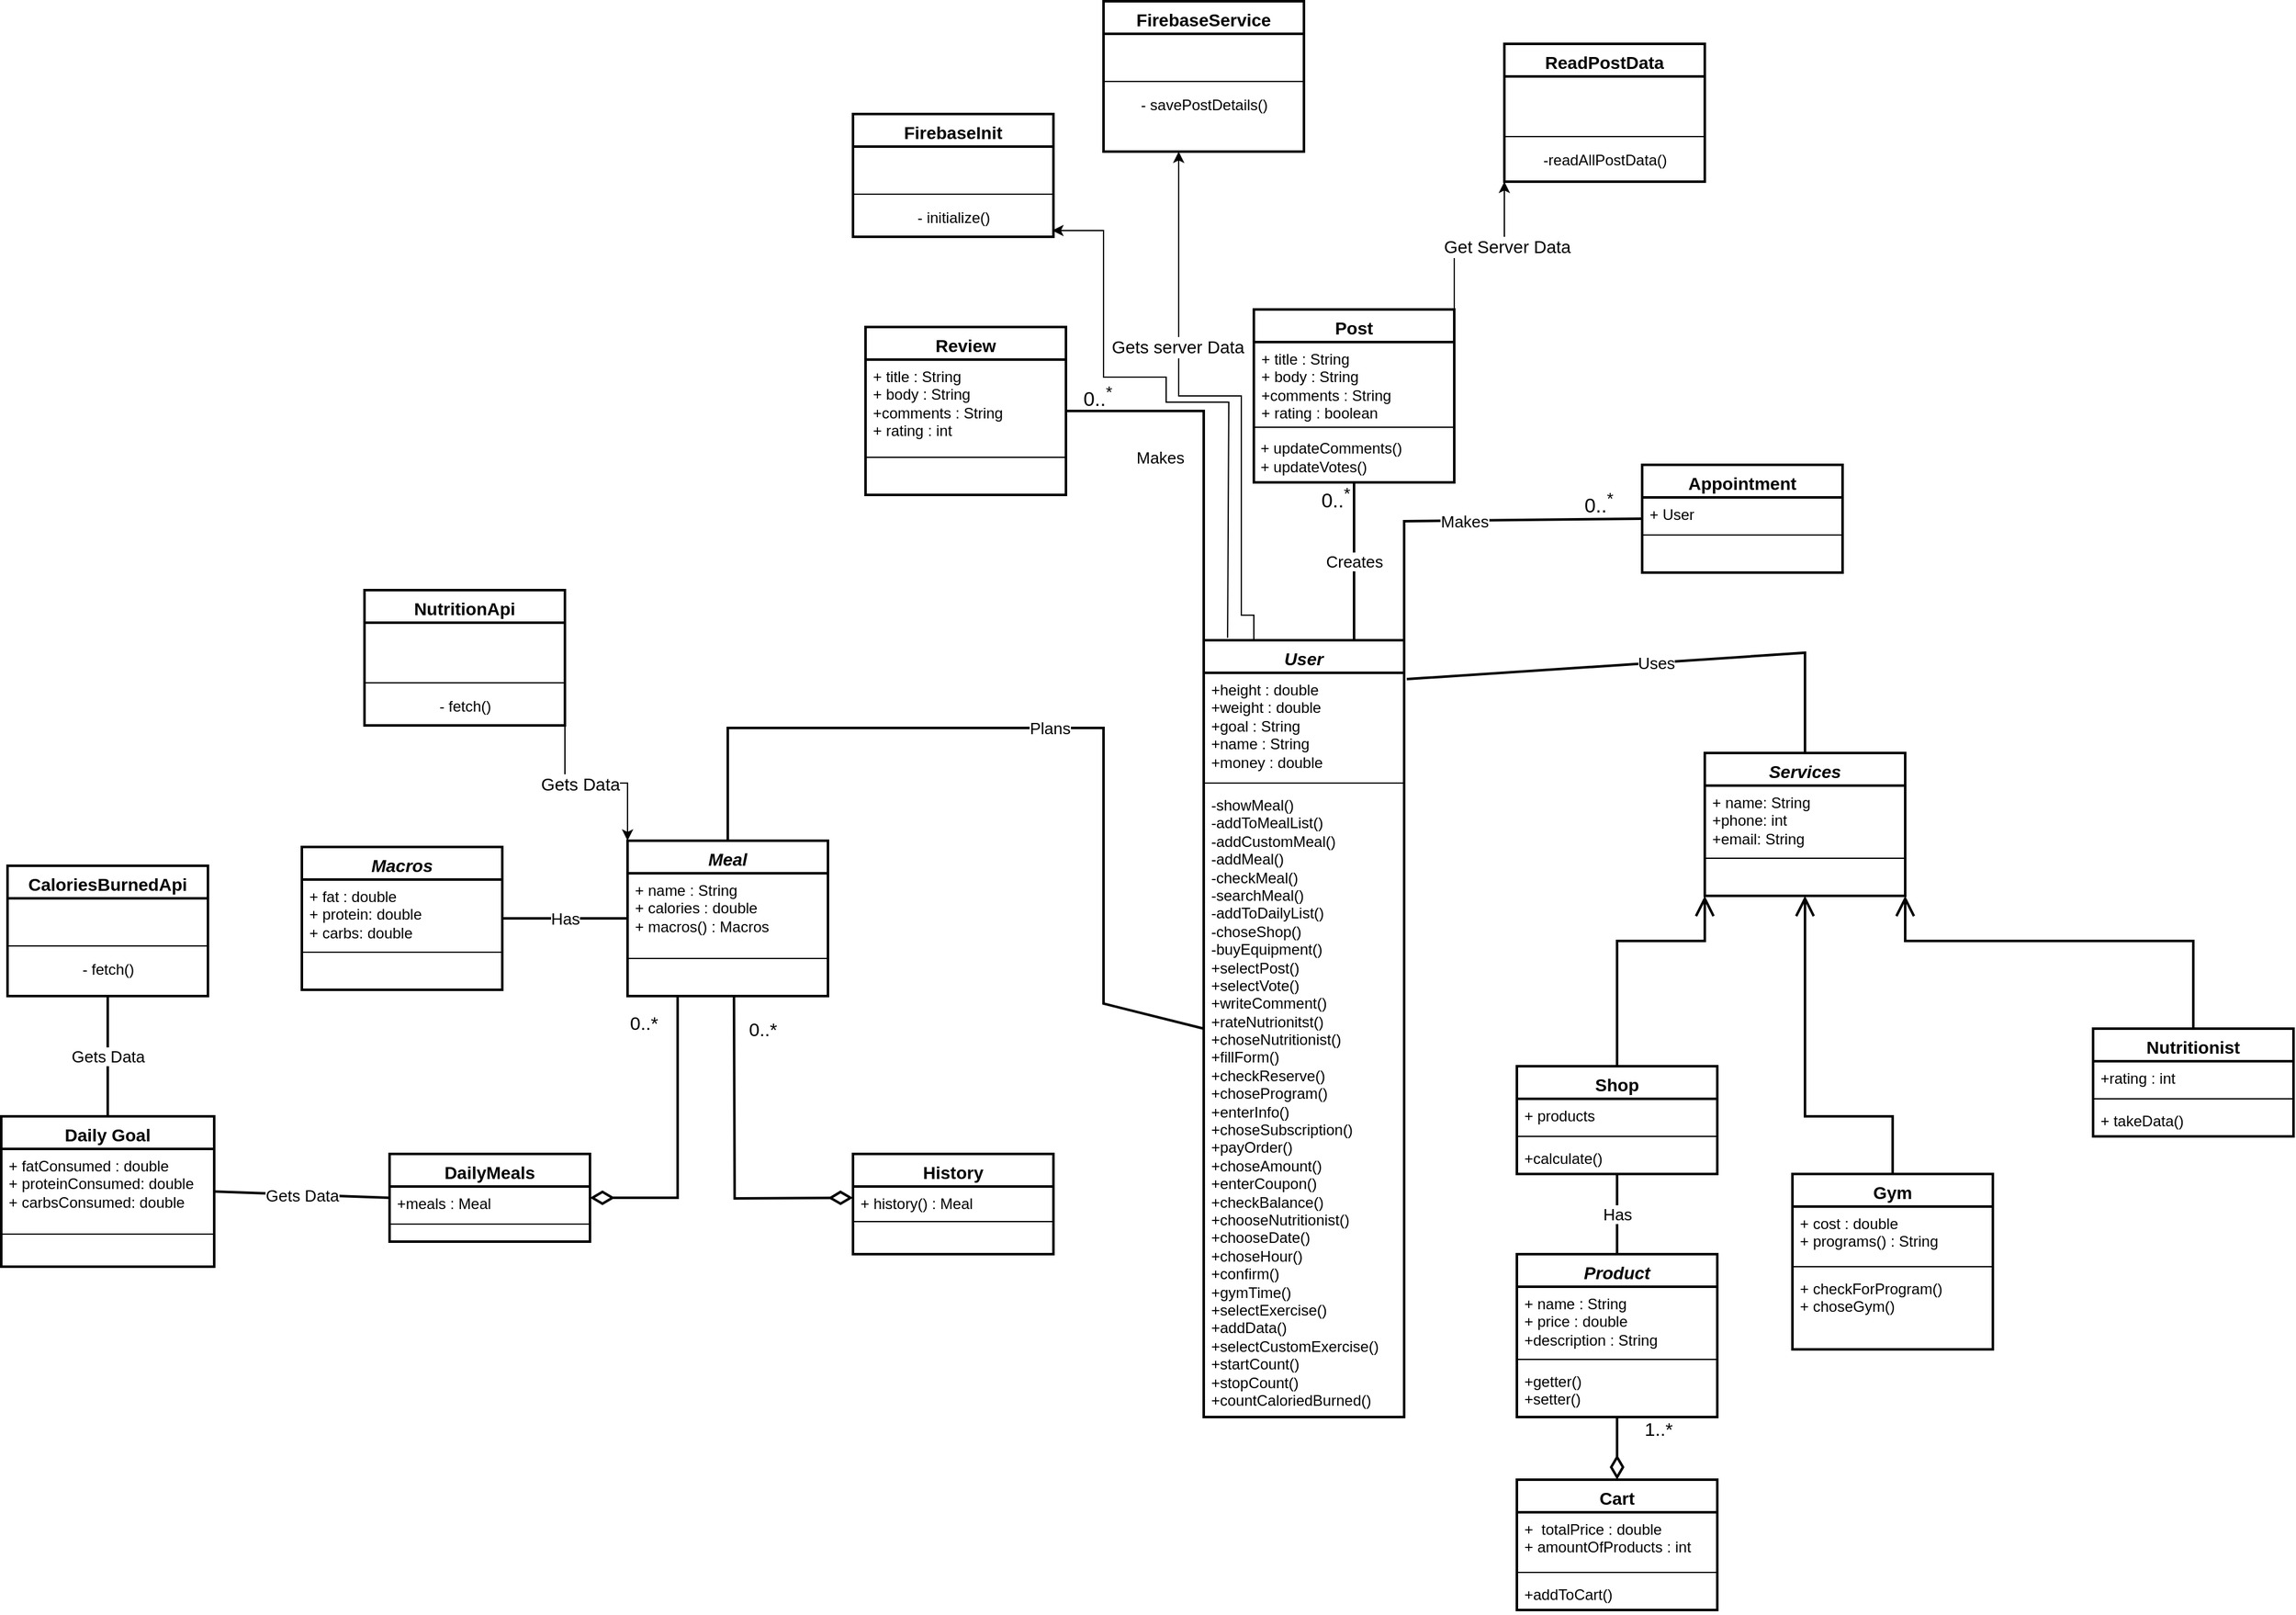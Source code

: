 <mxfile version="21.2.1" type="device">
  <diagram name="Page-1" id="IyLmuK7XYgP_e4JNh74U">
    <mxGraphModel dx="3374" dy="1936" grid="1" gridSize="10" guides="1" tooltips="1" connect="1" arrows="1" fold="1" page="1" pageScale="1" pageWidth="850" pageHeight="1100" math="0" shadow="0">
      <root>
        <mxCell id="0" />
        <mxCell id="1" parent="0" />
        <mxCell id="j0KT7W3lE8xtDzvamauV-28" style="edgeStyle=orthogonalEdgeStyle;rounded=0;orthogonalLoop=1;jettySize=auto;html=1;exitX=0.25;exitY=0;exitDx=0;exitDy=0;" edge="1" parent="1" source="JofhtbMi5FbcdTsGumgv-1">
          <mxGeometry relative="1" as="geometry">
            <mxPoint x="60" y="-160" as="targetPoint" />
            <Array as="points">
              <mxPoint x="110" y="210" />
              <mxPoint x="110" y="35" />
              <mxPoint x="60" y="35" />
            </Array>
          </mxGeometry>
        </mxCell>
        <mxCell id="j0KT7W3lE8xtDzvamauV-30" value="&lt;font style=&quot;font-size: 14px;&quot;&gt;Gets server Data&lt;/font&gt;" style="edgeLabel;html=1;align=center;verticalAlign=middle;resizable=0;points=[];" vertex="1" connectable="0" parent="j0KT7W3lE8xtDzvamauV-28">
          <mxGeometry x="0.307" y="1" relative="1" as="geometry">
            <mxPoint as="offset" />
          </mxGeometry>
        </mxCell>
        <mxCell id="JofhtbMi5FbcdTsGumgv-1" value="User" style="swimlane;fontStyle=3;align=center;verticalAlign=top;childLayout=stackLayout;horizontal=1;startSize=26;horizontalStack=0;resizeParent=1;resizeLast=0;collapsible=1;marginBottom=0;rounded=0;shadow=0;strokeWidth=2;fontSize=14;" parent="1" vertex="1">
          <mxGeometry x="80" y="230" width="160" height="620" as="geometry">
            <mxRectangle x="340" y="380" width="170" height="26" as="alternateBounds" />
          </mxGeometry>
        </mxCell>
        <mxCell id="JofhtbMi5FbcdTsGumgv-2" value="+height : double&lt;br&gt;+weight : double&lt;br&gt;+goal : String&lt;br&gt;+name : String&lt;br&gt;+money : double" style="text;strokeColor=none;fillColor=none;align=left;verticalAlign=top;spacingLeft=4;spacingRight=4;overflow=hidden;rotatable=0;points=[[0,0.5],[1,0.5]];portConstraint=eastwest;whiteSpace=wrap;html=1;" parent="JofhtbMi5FbcdTsGumgv-1" vertex="1">
          <mxGeometry y="26" width="160" height="84" as="geometry" />
        </mxCell>
        <mxCell id="JofhtbMi5FbcdTsGumgv-3" value="" style="line;strokeWidth=1;fillColor=none;align=left;verticalAlign=middle;spacingTop=-1;spacingLeft=3;spacingRight=3;rotatable=0;labelPosition=right;points=[];portConstraint=eastwest;strokeColor=inherit;" parent="JofhtbMi5FbcdTsGumgv-1" vertex="1">
          <mxGeometry y="110" width="160" height="8" as="geometry" />
        </mxCell>
        <mxCell id="JofhtbMi5FbcdTsGumgv-4" value="-showMeal()&lt;br&gt;-addToMealList()&lt;br&gt;-addCustomMeal()&lt;br&gt;-addMeal()&lt;br&gt;-checkMeal()&lt;br&gt;-searchMeal()&lt;br&gt;-addToDailyList()&lt;br&gt;-choseShop()&lt;br&gt;-buyEquipment()&lt;br&gt;+selectPost()&lt;br style=&quot;border-color: var(--border-color);&quot;&gt;+selectVote()&lt;br&gt;+writeComment()&lt;br&gt;+rateNutrionitst()&lt;br&gt;+choseNutritionist()&lt;br&gt;+fillForm()&lt;br&gt;+checkReserve()&lt;br&gt;+choseProgram()&lt;br&gt;+enterInfo()&lt;br&gt;+choseSubscription()&lt;br&gt;+payOrder()&lt;br&gt;+choseAmount()&lt;br&gt;+enterCoupon()&lt;br&gt;+checkBalance()&lt;br&gt;+chooseNutritionist()&lt;br&gt;+chooseDate()&lt;br&gt;+choseHour()&lt;br&gt;+confirm()&lt;br&gt;+gymTime()&lt;br&gt;+selectExercise()&lt;br&gt;+addData()&lt;br&gt;+selectCustomExercise()&lt;br&gt;+startCount()&lt;br&gt;+stopCount()&lt;br&gt;+countCaloriedBurned()" style="text;strokeColor=none;fillColor=none;align=left;verticalAlign=top;spacingLeft=4;spacingRight=4;overflow=hidden;rotatable=0;points=[[0,0.5],[1,0.5]];portConstraint=eastwest;whiteSpace=wrap;html=1;" parent="JofhtbMi5FbcdTsGumgv-1" vertex="1">
          <mxGeometry y="118" width="160" height="502" as="geometry" />
        </mxCell>
        <mxCell id="JofhtbMi5FbcdTsGumgv-5" value="Meal" style="swimlane;fontStyle=3;align=center;verticalAlign=top;childLayout=stackLayout;horizontal=1;startSize=26;horizontalStack=0;resizeParent=1;resizeLast=0;collapsible=1;marginBottom=0;rounded=0;shadow=0;strokeWidth=2;fontSize=14;" parent="1" vertex="1">
          <mxGeometry x="-380" y="390" width="160" height="124" as="geometry">
            <mxRectangle x="340" y="380" width="170" height="26" as="alternateBounds" />
          </mxGeometry>
        </mxCell>
        <mxCell id="JofhtbMi5FbcdTsGumgv-6" value="+ name : String&lt;br&gt;+ calories : double&lt;br&gt;+ macros() : Macros" style="text;strokeColor=none;fillColor=none;align=left;verticalAlign=top;spacingLeft=4;spacingRight=4;overflow=hidden;rotatable=0;points=[[0,0.5],[1,0.5]];portConstraint=eastwest;whiteSpace=wrap;html=1;" parent="JofhtbMi5FbcdTsGumgv-5" vertex="1">
          <mxGeometry y="26" width="160" height="64" as="geometry" />
        </mxCell>
        <mxCell id="JofhtbMi5FbcdTsGumgv-7" value="" style="line;strokeWidth=1;fillColor=none;align=left;verticalAlign=middle;spacingTop=-1;spacingLeft=3;spacingRight=3;rotatable=0;labelPosition=right;points=[];portConstraint=eastwest;strokeColor=inherit;" parent="JofhtbMi5FbcdTsGumgv-5" vertex="1">
          <mxGeometry y="90" width="160" height="8" as="geometry" />
        </mxCell>
        <mxCell id="JofhtbMi5FbcdTsGumgv-9" value="DailyMeals" style="swimlane;fontStyle=1;align=center;verticalAlign=top;childLayout=stackLayout;horizontal=1;startSize=26;horizontalStack=0;resizeParent=1;resizeLast=0;collapsible=1;marginBottom=0;rounded=0;shadow=0;strokeWidth=2;fontSize=14;" parent="1" vertex="1">
          <mxGeometry x="-570" y="640" width="160" height="70" as="geometry">
            <mxRectangle x="340" y="380" width="170" height="26" as="alternateBounds" />
          </mxGeometry>
        </mxCell>
        <mxCell id="JofhtbMi5FbcdTsGumgv-10" value="+meals : Meal" style="text;strokeColor=none;fillColor=none;align=left;verticalAlign=top;spacingLeft=4;spacingRight=4;overflow=hidden;rotatable=0;points=[[0,0.5],[1,0.5]];portConstraint=eastwest;whiteSpace=wrap;html=1;" parent="JofhtbMi5FbcdTsGumgv-9" vertex="1">
          <mxGeometry y="26" width="160" height="26" as="geometry" />
        </mxCell>
        <mxCell id="JofhtbMi5FbcdTsGumgv-11" value="" style="line;strokeWidth=1;fillColor=none;align=left;verticalAlign=middle;spacingTop=-1;spacingLeft=3;spacingRight=3;rotatable=0;labelPosition=right;points=[];portConstraint=eastwest;strokeColor=inherit;" parent="JofhtbMi5FbcdTsGumgv-9" vertex="1">
          <mxGeometry y="52" width="160" height="8" as="geometry" />
        </mxCell>
        <mxCell id="JofhtbMi5FbcdTsGumgv-13" value="Nutritionist" style="swimlane;fontStyle=1;align=center;verticalAlign=top;childLayout=stackLayout;horizontal=1;startSize=26;horizontalStack=0;resizeParent=1;resizeLast=0;collapsible=1;marginBottom=0;rounded=0;shadow=0;strokeWidth=2;fontSize=14;" parent="1" vertex="1">
          <mxGeometry x="790" y="540" width="160" height="86" as="geometry">
            <mxRectangle x="340" y="380" width="170" height="26" as="alternateBounds" />
          </mxGeometry>
        </mxCell>
        <mxCell id="JofhtbMi5FbcdTsGumgv-14" value="+rating : int" style="text;strokeColor=none;fillColor=none;align=left;verticalAlign=top;spacingLeft=4;spacingRight=4;overflow=hidden;rotatable=0;points=[[0,0.5],[1,0.5]];portConstraint=eastwest;whiteSpace=wrap;html=1;" parent="JofhtbMi5FbcdTsGumgv-13" vertex="1">
          <mxGeometry y="26" width="160" height="26" as="geometry" />
        </mxCell>
        <mxCell id="JofhtbMi5FbcdTsGumgv-15" value="" style="line;strokeWidth=1;fillColor=none;align=left;verticalAlign=middle;spacingTop=-1;spacingLeft=3;spacingRight=3;rotatable=0;labelPosition=right;points=[];portConstraint=eastwest;strokeColor=inherit;" parent="JofhtbMi5FbcdTsGumgv-13" vertex="1">
          <mxGeometry y="52" width="160" height="8" as="geometry" />
        </mxCell>
        <mxCell id="JofhtbMi5FbcdTsGumgv-16" value="+ takeData()" style="text;strokeColor=none;fillColor=none;align=left;verticalAlign=top;spacingLeft=4;spacingRight=4;overflow=hidden;rotatable=0;points=[[0,0.5],[1,0.5]];portConstraint=eastwest;whiteSpace=wrap;html=1;" parent="JofhtbMi5FbcdTsGumgv-13" vertex="1">
          <mxGeometry y="60" width="160" height="26" as="geometry" />
        </mxCell>
        <mxCell id="JofhtbMi5FbcdTsGumgv-17" value="Appointment" style="swimlane;fontStyle=1;align=center;verticalAlign=top;childLayout=stackLayout;horizontal=1;startSize=26;horizontalStack=0;resizeParent=1;resizeLast=0;collapsible=1;marginBottom=0;rounded=0;shadow=0;strokeWidth=2;fontSize=14;" parent="1" vertex="1">
          <mxGeometry x="430" y="90" width="160" height="86" as="geometry">
            <mxRectangle x="340" y="380" width="170" height="26" as="alternateBounds" />
          </mxGeometry>
        </mxCell>
        <mxCell id="JofhtbMi5FbcdTsGumgv-18" value="+ User" style="text;strokeColor=none;fillColor=none;align=left;verticalAlign=top;spacingLeft=4;spacingRight=4;overflow=hidden;rotatable=0;points=[[0,0.5],[1,0.5]];portConstraint=eastwest;whiteSpace=wrap;html=1;" parent="JofhtbMi5FbcdTsGumgv-17" vertex="1">
          <mxGeometry y="26" width="160" height="26" as="geometry" />
        </mxCell>
        <mxCell id="JofhtbMi5FbcdTsGumgv-19" value="" style="line;strokeWidth=1;fillColor=none;align=left;verticalAlign=middle;spacingTop=-1;spacingLeft=3;spacingRight=3;rotatable=0;labelPosition=right;points=[];portConstraint=eastwest;strokeColor=inherit;" parent="JofhtbMi5FbcdTsGumgv-17" vertex="1">
          <mxGeometry y="52" width="160" height="8" as="geometry" />
        </mxCell>
        <mxCell id="JofhtbMi5FbcdTsGumgv-21" value="Shop" style="swimlane;fontStyle=1;align=center;verticalAlign=top;childLayout=stackLayout;horizontal=1;startSize=26;horizontalStack=0;resizeParent=1;resizeLast=0;collapsible=1;marginBottom=0;rounded=0;shadow=0;strokeWidth=2;fontSize=14;" parent="1" vertex="1">
          <mxGeometry x="330" y="570" width="160" height="86" as="geometry">
            <mxRectangle x="340" y="380" width="170" height="26" as="alternateBounds" />
          </mxGeometry>
        </mxCell>
        <mxCell id="JofhtbMi5FbcdTsGumgv-22" value="+ products" style="text;strokeColor=none;fillColor=none;align=left;verticalAlign=top;spacingLeft=4;spacingRight=4;overflow=hidden;rotatable=0;points=[[0,0.5],[1,0.5]];portConstraint=eastwest;whiteSpace=wrap;html=1;" parent="JofhtbMi5FbcdTsGumgv-21" vertex="1">
          <mxGeometry y="26" width="160" height="26" as="geometry" />
        </mxCell>
        <mxCell id="JofhtbMi5FbcdTsGumgv-23" value="" style="line;strokeWidth=1;fillColor=none;align=left;verticalAlign=middle;spacingTop=-1;spacingLeft=3;spacingRight=3;rotatable=0;labelPosition=right;points=[];portConstraint=eastwest;strokeColor=inherit;" parent="JofhtbMi5FbcdTsGumgv-21" vertex="1">
          <mxGeometry y="52" width="160" height="8" as="geometry" />
        </mxCell>
        <mxCell id="JofhtbMi5FbcdTsGumgv-24" value="+calculate()" style="text;strokeColor=none;fillColor=none;align=left;verticalAlign=top;spacingLeft=4;spacingRight=4;overflow=hidden;rotatable=0;points=[[0,0.5],[1,0.5]];portConstraint=eastwest;whiteSpace=wrap;html=1;" parent="JofhtbMi5FbcdTsGumgv-21" vertex="1">
          <mxGeometry y="60" width="160" height="26" as="geometry" />
        </mxCell>
        <mxCell id="JofhtbMi5FbcdTsGumgv-25" value="Product" style="swimlane;fontStyle=3;align=center;verticalAlign=top;childLayout=stackLayout;horizontal=1;startSize=26;horizontalStack=0;resizeParent=1;resizeLast=0;collapsible=1;marginBottom=0;rounded=0;shadow=0;strokeWidth=2;fontSize=14;" parent="1" vertex="1">
          <mxGeometry x="330" y="720" width="160" height="130" as="geometry">
            <mxRectangle x="340" y="380" width="170" height="26" as="alternateBounds" />
          </mxGeometry>
        </mxCell>
        <mxCell id="JofhtbMi5FbcdTsGumgv-26" value="+ name : String&lt;br&gt;+ price : double&lt;br&gt;+description : String" style="text;strokeColor=none;fillColor=none;align=left;verticalAlign=top;spacingLeft=4;spacingRight=4;overflow=hidden;rotatable=0;points=[[0,0.5],[1,0.5]];portConstraint=eastwest;whiteSpace=wrap;html=1;" parent="JofhtbMi5FbcdTsGumgv-25" vertex="1">
          <mxGeometry y="26" width="160" height="54" as="geometry" />
        </mxCell>
        <mxCell id="JofhtbMi5FbcdTsGumgv-27" value="" style="line;strokeWidth=1;fillColor=none;align=left;verticalAlign=middle;spacingTop=-1;spacingLeft=3;spacingRight=3;rotatable=0;labelPosition=right;points=[];portConstraint=eastwest;strokeColor=inherit;" parent="JofhtbMi5FbcdTsGumgv-25" vertex="1">
          <mxGeometry y="80" width="160" height="8" as="geometry" />
        </mxCell>
        <mxCell id="JofhtbMi5FbcdTsGumgv-28" value="+getter()&lt;br&gt;+setter()" style="text;strokeColor=none;fillColor=none;align=left;verticalAlign=top;spacingLeft=4;spacingRight=4;overflow=hidden;rotatable=0;points=[[0,0.5],[1,0.5]];portConstraint=eastwest;whiteSpace=wrap;html=1;" parent="JofhtbMi5FbcdTsGumgv-25" vertex="1">
          <mxGeometry y="88" width="160" height="42" as="geometry" />
        </mxCell>
        <mxCell id="JofhtbMi5FbcdTsGumgv-29" value="Cart" style="swimlane;fontStyle=1;align=center;verticalAlign=top;childLayout=stackLayout;horizontal=1;startSize=26;horizontalStack=0;resizeParent=1;resizeLast=0;collapsible=1;marginBottom=0;rounded=0;shadow=0;strokeWidth=2;fontSize=14;" parent="1" vertex="1">
          <mxGeometry x="330" y="900" width="160" height="104" as="geometry">
            <mxRectangle x="340" y="380" width="170" height="26" as="alternateBounds" />
          </mxGeometry>
        </mxCell>
        <mxCell id="JofhtbMi5FbcdTsGumgv-30" value="+&amp;nbsp; totalPrice : double&lt;br&gt;+ amountOfProducts : int&amp;nbsp;" style="text;strokeColor=none;fillColor=none;align=left;verticalAlign=top;spacingLeft=4;spacingRight=4;overflow=hidden;rotatable=0;points=[[0,0.5],[1,0.5]];portConstraint=eastwest;whiteSpace=wrap;html=1;" parent="JofhtbMi5FbcdTsGumgv-29" vertex="1">
          <mxGeometry y="26" width="160" height="44" as="geometry" />
        </mxCell>
        <mxCell id="JofhtbMi5FbcdTsGumgv-31" value="" style="line;strokeWidth=1;fillColor=none;align=left;verticalAlign=middle;spacingTop=-1;spacingLeft=3;spacingRight=3;rotatable=0;labelPosition=right;points=[];portConstraint=eastwest;strokeColor=inherit;" parent="JofhtbMi5FbcdTsGumgv-29" vertex="1">
          <mxGeometry y="70" width="160" height="8" as="geometry" />
        </mxCell>
        <mxCell id="JofhtbMi5FbcdTsGumgv-32" value="+addToCart()" style="text;strokeColor=none;fillColor=none;align=left;verticalAlign=top;spacingLeft=4;spacingRight=4;overflow=hidden;rotatable=0;points=[[0,0.5],[1,0.5]];portConstraint=eastwest;whiteSpace=wrap;html=1;" parent="JofhtbMi5FbcdTsGumgv-29" vertex="1">
          <mxGeometry y="78" width="160" height="26" as="geometry" />
        </mxCell>
        <mxCell id="JofhtbMi5FbcdTsGumgv-33" value="Gym" style="swimlane;fontStyle=1;align=center;verticalAlign=top;childLayout=stackLayout;horizontal=1;startSize=26;horizontalStack=0;resizeParent=1;resizeLast=0;collapsible=1;marginBottom=0;rounded=0;shadow=0;strokeWidth=2;fontSize=14;" parent="1" vertex="1">
          <mxGeometry x="550" y="656" width="160" height="140" as="geometry">
            <mxRectangle x="340" y="380" width="170" height="26" as="alternateBounds" />
          </mxGeometry>
        </mxCell>
        <mxCell id="JofhtbMi5FbcdTsGumgv-34" value="+ cost : double&lt;br&gt;+ programs() : String" style="text;strokeColor=none;fillColor=none;align=left;verticalAlign=top;spacingLeft=4;spacingRight=4;overflow=hidden;rotatable=0;points=[[0,0.5],[1,0.5]];portConstraint=eastwest;whiteSpace=wrap;html=1;" parent="JofhtbMi5FbcdTsGumgv-33" vertex="1">
          <mxGeometry y="26" width="160" height="44" as="geometry" />
        </mxCell>
        <mxCell id="JofhtbMi5FbcdTsGumgv-35" value="" style="line;strokeWidth=1;fillColor=none;align=left;verticalAlign=middle;spacingTop=-1;spacingLeft=3;spacingRight=3;rotatable=0;labelPosition=right;points=[];portConstraint=eastwest;strokeColor=inherit;" parent="JofhtbMi5FbcdTsGumgv-33" vertex="1">
          <mxGeometry y="70" width="160" height="8" as="geometry" />
        </mxCell>
        <mxCell id="JofhtbMi5FbcdTsGumgv-36" value="+ checkForProgram()&lt;br&gt;+&amp;nbsp;choseGym()&lt;br&gt;" style="text;strokeColor=none;fillColor=none;align=left;verticalAlign=top;spacingLeft=4;spacingRight=4;overflow=hidden;rotatable=0;points=[[0,0.5],[1,0.5]];portConstraint=eastwest;whiteSpace=wrap;html=1;" parent="JofhtbMi5FbcdTsGumgv-33" vertex="1">
          <mxGeometry y="78" width="160" height="42" as="geometry" />
        </mxCell>
        <mxCell id="JofhtbMi5FbcdTsGumgv-37" value="CaloriesBurnedApi" style="swimlane;fontStyle=1;align=center;verticalAlign=top;childLayout=stackLayout;horizontal=1;startSize=26;horizontalStack=0;resizeParent=1;resizeLast=0;collapsible=1;marginBottom=0;rounded=0;shadow=0;strokeWidth=2;fontSize=14;" parent="1" vertex="1">
          <mxGeometry x="-875" y="410" width="160" height="104" as="geometry">
            <mxRectangle x="340" y="380" width="170" height="26" as="alternateBounds" />
          </mxGeometry>
        </mxCell>
        <mxCell id="JofhtbMi5FbcdTsGumgv-38" value="&lt;br&gt;" style="text;strokeColor=none;fillColor=none;align=left;verticalAlign=top;spacingLeft=4;spacingRight=4;overflow=hidden;rotatable=0;points=[[0,0.5],[1,0.5]];portConstraint=eastwest;whiteSpace=wrap;html=1;" parent="JofhtbMi5FbcdTsGumgv-37" vertex="1">
          <mxGeometry y="26" width="160" height="34" as="geometry" />
        </mxCell>
        <mxCell id="JofhtbMi5FbcdTsGumgv-39" value="" style="line;strokeWidth=1;fillColor=none;align=left;verticalAlign=middle;spacingTop=-1;spacingLeft=3;spacingRight=3;rotatable=0;labelPosition=right;points=[];portConstraint=eastwest;strokeColor=inherit;" parent="JofhtbMi5FbcdTsGumgv-37" vertex="1">
          <mxGeometry y="60" width="160" height="8" as="geometry" />
        </mxCell>
        <mxCell id="j0KT7W3lE8xtDzvamauV-19" value="- fetch()" style="text;html=1;align=center;verticalAlign=middle;resizable=0;points=[];autosize=1;strokeColor=none;fillColor=none;" vertex="1" parent="JofhtbMi5FbcdTsGumgv-37">
          <mxGeometry y="68" width="160" height="30" as="geometry" />
        </mxCell>
        <mxCell id="JofhtbMi5FbcdTsGumgv-41" value="History" style="swimlane;fontStyle=1;align=center;verticalAlign=top;childLayout=stackLayout;horizontal=1;startSize=26;horizontalStack=0;resizeParent=1;resizeLast=0;collapsible=1;marginBottom=0;rounded=0;shadow=0;strokeWidth=2;fontSize=14;" parent="1" vertex="1">
          <mxGeometry x="-200" y="640" width="160" height="80" as="geometry">
            <mxRectangle x="340" y="380" width="170" height="26" as="alternateBounds" />
          </mxGeometry>
        </mxCell>
        <mxCell id="JofhtbMi5FbcdTsGumgv-42" value="+ history() : Meal" style="text;strokeColor=none;fillColor=none;align=left;verticalAlign=top;spacingLeft=4;spacingRight=4;overflow=hidden;rotatable=0;points=[[0,0.5],[1,0.5]];portConstraint=eastwest;whiteSpace=wrap;html=1;" parent="JofhtbMi5FbcdTsGumgv-41" vertex="1">
          <mxGeometry y="26" width="160" height="24" as="geometry" />
        </mxCell>
        <mxCell id="JofhtbMi5FbcdTsGumgv-43" value="" style="line;strokeWidth=1;fillColor=none;align=left;verticalAlign=middle;spacingTop=-1;spacingLeft=3;spacingRight=3;rotatable=0;labelPosition=right;points=[];portConstraint=eastwest;strokeColor=inherit;" parent="JofhtbMi5FbcdTsGumgv-41" vertex="1">
          <mxGeometry y="50" width="160" height="8" as="geometry" />
        </mxCell>
        <mxCell id="JofhtbMi5FbcdTsGumgv-45" value="Services" style="swimlane;fontStyle=3;align=center;verticalAlign=top;childLayout=stackLayout;horizontal=1;startSize=26;horizontalStack=0;resizeParent=1;resizeLast=0;collapsible=1;marginBottom=0;rounded=0;shadow=0;strokeWidth=2;fontSize=14;" parent="1" vertex="1">
          <mxGeometry x="480" y="320" width="160" height="114" as="geometry">
            <mxRectangle x="340" y="380" width="170" height="26" as="alternateBounds" />
          </mxGeometry>
        </mxCell>
        <mxCell id="JofhtbMi5FbcdTsGumgv-46" value="+ name: String&lt;br&gt;+phone: int&lt;br&gt;+email: String" style="text;strokeColor=none;fillColor=none;align=left;verticalAlign=top;spacingLeft=4;spacingRight=4;overflow=hidden;rotatable=0;points=[[0,0.5],[1,0.5]];portConstraint=eastwest;whiteSpace=wrap;html=1;" parent="JofhtbMi5FbcdTsGumgv-45" vertex="1">
          <mxGeometry y="26" width="160" height="54" as="geometry" />
        </mxCell>
        <mxCell id="JofhtbMi5FbcdTsGumgv-47" value="" style="line;strokeWidth=1;fillColor=none;align=left;verticalAlign=middle;spacingTop=-1;spacingLeft=3;spacingRight=3;rotatable=0;labelPosition=right;points=[];portConstraint=eastwest;strokeColor=inherit;" parent="JofhtbMi5FbcdTsGumgv-45" vertex="1">
          <mxGeometry y="80" width="160" height="8" as="geometry" />
        </mxCell>
        <mxCell id="JofhtbMi5FbcdTsGumgv-49" value="" style="endArrow=open;endFill=1;endSize=12;html=1;rounded=0;exitX=0.5;exitY=0;exitDx=0;exitDy=0;entryX=0;entryY=1;entryDx=0;entryDy=0;strokeWidth=2;fontSize=14;fontStyle=1" parent="1" source="JofhtbMi5FbcdTsGumgv-21" target="JofhtbMi5FbcdTsGumgv-45" edge="1">
          <mxGeometry width="160" relative="1" as="geometry">
            <mxPoint x="585" y="450" as="sourcePoint" />
            <mxPoint x="585" y="360" as="targetPoint" />
            <Array as="points">
              <mxPoint x="410" y="470" />
              <mxPoint x="480" y="470" />
            </Array>
          </mxGeometry>
        </mxCell>
        <mxCell id="JofhtbMi5FbcdTsGumgv-50" value="" style="endArrow=open;endFill=1;endSize=12;html=1;rounded=0;exitX=0.5;exitY=0;exitDx=0;exitDy=0;entryX=0.5;entryY=1;entryDx=0;entryDy=0;strokeWidth=2;fontSize=14;fontStyle=1" parent="1" source="JofhtbMi5FbcdTsGumgv-33" target="JofhtbMi5FbcdTsGumgv-45" edge="1">
          <mxGeometry width="160" relative="1" as="geometry">
            <mxPoint x="685" y="490" as="sourcePoint" />
            <mxPoint x="745" y="420" as="targetPoint" />
            <Array as="points">
              <mxPoint x="630" y="610" />
              <mxPoint x="560" y="610" />
              <mxPoint x="560" y="530" />
            </Array>
          </mxGeometry>
        </mxCell>
        <mxCell id="JofhtbMi5FbcdTsGumgv-51" value="" style="endArrow=none;html=1;rounded=0;anchorPointDirection=1;startFill=1;endFill=0;strokeWidth=2;exitX=1;exitY=0;exitDx=0;exitDy=0;entryX=0;entryY=0.5;entryDx=0;entryDy=0;" parent="1" source="JofhtbMi5FbcdTsGumgv-1" target="JofhtbMi5FbcdTsGumgv-17" edge="1">
          <mxGeometry relative="1" as="geometry">
            <mxPoint x="240" y="414.41" as="sourcePoint" />
            <mxPoint x="400" y="414.41" as="targetPoint" />
            <Array as="points">
              <mxPoint x="240" y="135" />
            </Array>
          </mxGeometry>
        </mxCell>
        <mxCell id="JofhtbMi5FbcdTsGumgv-52" value="Makes" style="edgeLabel;resizable=0;html=1;align=center;verticalAlign=middle;fontSize=13;" parent="JofhtbMi5FbcdTsGumgv-51" connectable="0" vertex="1">
          <mxGeometry relative="1" as="geometry" />
        </mxCell>
        <mxCell id="JofhtbMi5FbcdTsGumgv-53" value="" style="endArrow=none;html=1;rounded=0;anchorPointDirection=1;startFill=1;endFill=0;strokeWidth=2;entryX=0.5;entryY=1;entryDx=0;entryDy=0;" parent="1" source="JofhtbMi5FbcdTsGumgv-25" target="JofhtbMi5FbcdTsGumgv-21" edge="1">
          <mxGeometry relative="1" as="geometry">
            <mxPoint x="440" y="700" as="sourcePoint" />
            <mxPoint x="220" y="640" as="targetPoint" />
          </mxGeometry>
        </mxCell>
        <mxCell id="JofhtbMi5FbcdTsGumgv-54" value="Has" style="edgeLabel;resizable=0;html=1;align=center;verticalAlign=middle;fontSize=13;" parent="JofhtbMi5FbcdTsGumgv-53" connectable="0" vertex="1">
          <mxGeometry relative="1" as="geometry" />
        </mxCell>
        <mxCell id="JofhtbMi5FbcdTsGumgv-55" value="0..*" style="endArrow=none;html=1;endSize=12;startArrow=diamondThin;startSize=14;startFill=0;edgeStyle=orthogonalEdgeStyle;align=left;verticalAlign=bottom;rounded=0;strokeWidth=2;exitX=1;exitY=0.5;exitDx=0;exitDy=0;fontSize=15;entryX=0.25;entryY=1;entryDx=0;entryDy=0;endFill=0;" parent="1" source="JofhtbMi5FbcdTsGumgv-9" target="JofhtbMi5FbcdTsGumgv-5" edge="1">
          <mxGeometry x="0.719" y="40" relative="1" as="geometry">
            <mxPoint x="-480" y="899" as="sourcePoint" />
            <mxPoint x="-230" y="570" as="targetPoint" />
            <mxPoint as="offset" />
          </mxGeometry>
        </mxCell>
        <mxCell id="JofhtbMi5FbcdTsGumgv-56" value="0..*" style="endArrow=none;html=1;endSize=12;startArrow=diamondThin;startSize=14;startFill=0;edgeStyle=orthogonalEdgeStyle;align=left;verticalAlign=bottom;rounded=0;strokeWidth=2;exitX=0;exitY=0.5;exitDx=0;exitDy=0;fontSize=15;endFill=0;entryX=0.531;entryY=1.038;entryDx=0;entryDy=0;entryPerimeter=0;" parent="1" edge="1">
          <mxGeometry x="0.709" y="-10" relative="1" as="geometry">
            <mxPoint x="-200" y="675" as="sourcePoint" />
            <mxPoint x="-295.04" y="514.988" as="targetPoint" />
            <mxPoint as="offset" />
          </mxGeometry>
        </mxCell>
        <mxCell id="JofhtbMi5FbcdTsGumgv-57" value="&lt;font style=&quot;font-size: 15px;&quot;&gt;1..*&lt;/font&gt;" style="endArrow=none;html=1;endSize=12;startArrow=diamondThin;startSize=14;startFill=0;edgeStyle=orthogonalEdgeStyle;align=left;verticalAlign=bottom;rounded=0;strokeWidth=2;exitX=0.5;exitY=0;exitDx=0;exitDy=0;fontSize=13;entryX=0.5;entryY=1;entryDx=0;entryDy=0;endFill=0;" parent="1" source="JofhtbMi5FbcdTsGumgv-29" target="JofhtbMi5FbcdTsGumgv-25" edge="1">
          <mxGeometry x="0.2" y="-20" relative="1" as="geometry">
            <mxPoint x="220" y="835" as="sourcePoint" />
            <mxPoint x="180" y="690" as="targetPoint" />
            <mxPoint y="1" as="offset" />
          </mxGeometry>
        </mxCell>
        <mxCell id="JofhtbMi5FbcdTsGumgv-58" value="" style="endArrow=none;html=1;rounded=0;anchorPointDirection=1;startFill=1;endFill=0;strokeWidth=2;exitX=0;exitY=0.5;exitDx=0;exitDy=0;entryX=0.5;entryY=0;entryDx=0;entryDy=0;" parent="1" source="JofhtbMi5FbcdTsGumgv-1" target="JofhtbMi5FbcdTsGumgv-5" edge="1">
          <mxGeometry relative="1" as="geometry">
            <mxPoint x="170" y="210" as="sourcePoint" />
            <mxPoint x="170" y="120" as="targetPoint" />
            <Array as="points">
              <mxPoint y="520" />
              <mxPoint y="360" />
              <mxPoint y="300" />
              <mxPoint x="-170" y="300" />
              <mxPoint x="-250" y="300" />
              <mxPoint x="-300" y="300" />
            </Array>
          </mxGeometry>
        </mxCell>
        <mxCell id="JofhtbMi5FbcdTsGumgv-59" value="Plans" style="edgeLabel;resizable=0;html=1;align=center;verticalAlign=middle;fontSize=13;" parent="JofhtbMi5FbcdTsGumgv-58" connectable="0" vertex="1">
          <mxGeometry relative="1" as="geometry" />
        </mxCell>
        <mxCell id="JofhtbMi5FbcdTsGumgv-60" value="" style="endArrow=none;html=1;rounded=0;anchorPointDirection=1;startFill=1;endFill=0;strokeWidth=2;entryX=0.5;entryY=0;entryDx=0;entryDy=0;exitX=1.013;exitY=0.06;exitDx=0;exitDy=0;exitPerimeter=0;" parent="1" source="JofhtbMi5FbcdTsGumgv-2" target="JofhtbMi5FbcdTsGumgv-45" edge="1">
          <mxGeometry relative="1" as="geometry">
            <mxPoint x="290" y="210" as="sourcePoint" />
            <mxPoint x="480" y="360" as="targetPoint" />
            <Array as="points">
              <mxPoint x="560" y="240" />
            </Array>
          </mxGeometry>
        </mxCell>
        <mxCell id="JofhtbMi5FbcdTsGumgv-61" value="Uses" style="edgeLabel;resizable=0;html=1;align=center;verticalAlign=middle;fontSize=13;" parent="JofhtbMi5FbcdTsGumgv-60" connectable="0" vertex="1">
          <mxGeometry relative="1" as="geometry" />
        </mxCell>
        <mxCell id="JofhtbMi5FbcdTsGumgv-62" value="" style="endArrow=open;endFill=1;endSize=12;html=1;rounded=0;strokeWidth=2;fontSize=14;fontStyle=1;exitX=0.5;exitY=0;exitDx=0;exitDy=0;entryX=1;entryY=1;entryDx=0;entryDy=0;" parent="1" source="JofhtbMi5FbcdTsGumgv-13" target="JofhtbMi5FbcdTsGumgv-45" edge="1">
          <mxGeometry width="160" relative="1" as="geometry">
            <mxPoint x="975" y="430" as="sourcePoint" />
            <mxPoint x="720" y="370" as="targetPoint" />
            <Array as="points">
              <mxPoint x="870" y="470" />
              <mxPoint x="640" y="470" />
            </Array>
          </mxGeometry>
        </mxCell>
        <mxCell id="JofhtbMi5FbcdTsGumgv-63" value="Daily Goal" style="swimlane;fontStyle=1;align=center;verticalAlign=top;childLayout=stackLayout;horizontal=1;startSize=26;horizontalStack=0;resizeParent=1;resizeLast=0;collapsible=1;marginBottom=0;rounded=0;shadow=0;strokeWidth=2;fontSize=14;" parent="1" vertex="1">
          <mxGeometry x="-880" y="610" width="170" height="120" as="geometry">
            <mxRectangle x="340" y="380" width="170" height="26" as="alternateBounds" />
          </mxGeometry>
        </mxCell>
        <mxCell id="JofhtbMi5FbcdTsGumgv-64" value="+ fatConsumed : double&lt;br style=&quot;border-color: var(--border-color);&quot;&gt;+ proteinConsumed: double&lt;br style=&quot;border-color: var(--border-color);&quot;&gt;+ carbsConsumed: double" style="text;strokeColor=none;fillColor=none;align=left;verticalAlign=top;spacingLeft=4;spacingRight=4;overflow=hidden;rotatable=0;points=[[0,0.5],[1,0.5]];portConstraint=eastwest;whiteSpace=wrap;html=1;" parent="JofhtbMi5FbcdTsGumgv-63" vertex="1">
          <mxGeometry y="26" width="170" height="64" as="geometry" />
        </mxCell>
        <mxCell id="JofhtbMi5FbcdTsGumgv-65" value="" style="line;strokeWidth=1;fillColor=none;align=left;verticalAlign=middle;spacingTop=-1;spacingLeft=3;spacingRight=3;rotatable=0;labelPosition=right;points=[];portConstraint=eastwest;strokeColor=inherit;" parent="JofhtbMi5FbcdTsGumgv-63" vertex="1">
          <mxGeometry y="90" width="170" height="8" as="geometry" />
        </mxCell>
        <mxCell id="JofhtbMi5FbcdTsGumgv-67" value="" style="endArrow=none;html=1;rounded=0;anchorPointDirection=1;startFill=1;endFill=0;strokeWidth=2;entryX=1;entryY=0.5;entryDx=0;entryDy=0;exitX=0;exitY=0.5;exitDx=0;exitDy=0;" parent="1" source="JofhtbMi5FbcdTsGumgv-9" target="JofhtbMi5FbcdTsGumgv-63" edge="1">
          <mxGeometry relative="1" as="geometry">
            <mxPoint x="-570" y="770" as="sourcePoint" />
            <mxPoint x="-720" y="772.5" as="targetPoint" />
          </mxGeometry>
        </mxCell>
        <mxCell id="JofhtbMi5FbcdTsGumgv-68" value="Gets Data" style="edgeLabel;resizable=0;html=1;align=center;verticalAlign=middle;fontSize=13;" parent="JofhtbMi5FbcdTsGumgv-67" connectable="0" vertex="1">
          <mxGeometry relative="1" as="geometry" />
        </mxCell>
        <mxCell id="JofhtbMi5FbcdTsGumgv-69" value="" style="endArrow=none;html=1;rounded=0;anchorPointDirection=1;startFill=1;endFill=0;strokeWidth=2;exitX=0.5;exitY=0;exitDx=0;exitDy=0;entryX=0.5;entryY=1;entryDx=0;entryDy=0;" parent="1" source="JofhtbMi5FbcdTsGumgv-63" target="JofhtbMi5FbcdTsGumgv-37" edge="1">
          <mxGeometry relative="1" as="geometry">
            <mxPoint x="-590" y="530" as="sourcePoint" />
            <mxPoint x="-810" y="520" as="targetPoint" />
          </mxGeometry>
        </mxCell>
        <mxCell id="JofhtbMi5FbcdTsGumgv-70" value="Gets Data" style="edgeLabel;resizable=0;html=1;align=center;verticalAlign=middle;fontSize=13;" parent="JofhtbMi5FbcdTsGumgv-69" connectable="0" vertex="1">
          <mxGeometry relative="1" as="geometry" />
        </mxCell>
        <mxCell id="JofhtbMi5FbcdTsGumgv-71" value="Macros" style="swimlane;fontStyle=3;align=center;verticalAlign=top;childLayout=stackLayout;horizontal=1;startSize=26;horizontalStack=0;resizeParent=1;resizeLast=0;collapsible=1;marginBottom=0;rounded=0;shadow=0;strokeWidth=2;fontSize=14;" parent="1" vertex="1">
          <mxGeometry x="-640" y="395" width="160" height="114" as="geometry">
            <mxRectangle x="340" y="380" width="170" height="26" as="alternateBounds" />
          </mxGeometry>
        </mxCell>
        <mxCell id="JofhtbMi5FbcdTsGumgv-72" value="+ fat : double&lt;br&gt;+ protein: double&lt;br&gt;+ carbs: double" style="text;strokeColor=none;fillColor=none;align=left;verticalAlign=top;spacingLeft=4;spacingRight=4;overflow=hidden;rotatable=0;points=[[0,0.5],[1,0.5]];portConstraint=eastwest;whiteSpace=wrap;html=1;" parent="JofhtbMi5FbcdTsGumgv-71" vertex="1">
          <mxGeometry y="26" width="160" height="54" as="geometry" />
        </mxCell>
        <mxCell id="JofhtbMi5FbcdTsGumgv-73" value="" style="line;strokeWidth=1;fillColor=none;align=left;verticalAlign=middle;spacingTop=-1;spacingLeft=3;spacingRight=3;rotatable=0;labelPosition=right;points=[];portConstraint=eastwest;strokeColor=inherit;" parent="JofhtbMi5FbcdTsGumgv-71" vertex="1">
          <mxGeometry y="80" width="160" height="8" as="geometry" />
        </mxCell>
        <mxCell id="JofhtbMi5FbcdTsGumgv-75" value="" style="endArrow=none;html=1;rounded=0;anchorPointDirection=1;startFill=1;endFill=0;strokeWidth=2;entryX=1;entryY=0.5;entryDx=0;entryDy=0;exitX=0;exitY=0.5;exitDx=0;exitDy=0;" parent="1" source="JofhtbMi5FbcdTsGumgv-5" target="JofhtbMi5FbcdTsGumgv-71" edge="1">
          <mxGeometry relative="1" as="geometry">
            <mxPoint x="-400" y="540" as="sourcePoint" />
            <mxPoint x="-560" y="540" as="targetPoint" />
          </mxGeometry>
        </mxCell>
        <mxCell id="JofhtbMi5FbcdTsGumgv-76" value="Has" style="edgeLabel;resizable=0;html=1;align=center;verticalAlign=middle;fontSize=13;" parent="JofhtbMi5FbcdTsGumgv-75" connectable="0" vertex="1">
          <mxGeometry relative="1" as="geometry" />
        </mxCell>
        <mxCell id="j0KT7W3lE8xtDzvamauV-24" style="edgeStyle=orthogonalEdgeStyle;rounded=0;orthogonalLoop=1;jettySize=auto;html=1;exitX=1;exitY=0;exitDx=0;exitDy=0;entryX=0;entryY=1;entryDx=0;entryDy=0;" edge="1" parent="1" source="JofhtbMi5FbcdTsGumgv-77" target="j0KT7W3lE8xtDzvamauV-13">
          <mxGeometry relative="1" as="geometry" />
        </mxCell>
        <mxCell id="j0KT7W3lE8xtDzvamauV-25" value="&lt;font style=&quot;font-size: 14px;&quot;&gt;Get Server Data&lt;/font&gt;" style="edgeLabel;html=1;align=center;verticalAlign=middle;resizable=0;points=[];" vertex="1" connectable="0" parent="j0KT7W3lE8xtDzvamauV-24">
          <mxGeometry x="0.284" y="-2" relative="1" as="geometry">
            <mxPoint y="1" as="offset" />
          </mxGeometry>
        </mxCell>
        <mxCell id="JofhtbMi5FbcdTsGumgv-77" value="Post" style="swimlane;fontStyle=1;align=center;verticalAlign=top;childLayout=stackLayout;horizontal=1;startSize=26;horizontalStack=0;resizeParent=1;resizeLast=0;collapsible=1;marginBottom=0;rounded=0;shadow=0;strokeWidth=2;fontSize=14;" parent="1" vertex="1">
          <mxGeometry x="120" y="-34" width="160" height="138" as="geometry">
            <mxRectangle x="340" y="380" width="170" height="26" as="alternateBounds" />
          </mxGeometry>
        </mxCell>
        <mxCell id="JofhtbMi5FbcdTsGumgv-78" value="+ title : String&lt;br style=&quot;border-color: var(--border-color);&quot;&gt;+ body : String&lt;br style=&quot;border-color: var(--border-color);&quot;&gt;+comments : String&lt;br style=&quot;border-color: var(--border-color);&quot;&gt;+ rating : boolean" style="text;strokeColor=none;fillColor=none;align=left;verticalAlign=top;spacingLeft=4;spacingRight=4;overflow=hidden;rotatable=0;points=[[0,0.5],[1,0.5]];portConstraint=eastwest;whiteSpace=wrap;html=1;" parent="JofhtbMi5FbcdTsGumgv-77" vertex="1">
          <mxGeometry y="26" width="160" height="64" as="geometry" />
        </mxCell>
        <mxCell id="JofhtbMi5FbcdTsGumgv-79" value="" style="line;strokeWidth=1;fillColor=none;align=left;verticalAlign=middle;spacingTop=-1;spacingLeft=3;spacingRight=3;rotatable=0;labelPosition=right;points=[];portConstraint=eastwest;strokeColor=inherit;" parent="JofhtbMi5FbcdTsGumgv-77" vertex="1">
          <mxGeometry y="90" width="160" height="8" as="geometry" />
        </mxCell>
        <mxCell id="JofhtbMi5FbcdTsGumgv-93" value="&amp;nbsp;+ updateComments()&lt;br&gt;&amp;nbsp;+ updateVotes()" style="text;html=1;align=left;verticalAlign=middle;resizable=0;points=[];autosize=1;strokeColor=none;fillColor=none;" parent="JofhtbMi5FbcdTsGumgv-77" vertex="1">
          <mxGeometry y="98" width="160" height="40" as="geometry" />
        </mxCell>
        <mxCell id="JofhtbMi5FbcdTsGumgv-81" value="" style="endArrow=none;html=1;rounded=0;anchorPointDirection=1;startFill=1;endFill=0;strokeWidth=2;exitX=0.75;exitY=0;exitDx=0;exitDy=0;entryX=0.5;entryY=1;entryDx=0;entryDy=0;" parent="1" source="JofhtbMi5FbcdTsGumgv-1" target="JofhtbMi5FbcdTsGumgv-77" edge="1">
          <mxGeometry relative="1" as="geometry">
            <mxPoint x="-80" y="120.0" as="sourcePoint" />
            <mxPoint x="170" y="130" as="targetPoint" />
          </mxGeometry>
        </mxCell>
        <mxCell id="JofhtbMi5FbcdTsGumgv-82" value="Creates" style="edgeLabel;resizable=0;html=1;align=center;verticalAlign=middle;fontSize=13;" parent="JofhtbMi5FbcdTsGumgv-81" connectable="0" vertex="1">
          <mxGeometry relative="1" as="geometry" />
        </mxCell>
        <mxCell id="JofhtbMi5FbcdTsGumgv-83" value="Review" style="swimlane;fontStyle=1;align=center;verticalAlign=top;childLayout=stackLayout;horizontal=1;startSize=26;horizontalStack=0;resizeParent=1;resizeLast=0;collapsible=1;marginBottom=0;rounded=0;shadow=0;strokeWidth=2;fontSize=14;" parent="1" vertex="1">
          <mxGeometry x="-190" y="-20" width="160" height="134" as="geometry">
            <mxRectangle x="340" y="380" width="170" height="26" as="alternateBounds" />
          </mxGeometry>
        </mxCell>
        <mxCell id="JofhtbMi5FbcdTsGumgv-84" value="+ title : String&lt;br&gt;+ body : String&lt;br&gt;+comments : String&lt;br&gt;+ rating : int" style="text;strokeColor=none;fillColor=none;align=left;verticalAlign=top;spacingLeft=4;spacingRight=4;overflow=hidden;rotatable=0;points=[[0,0.5],[1,0.5]];portConstraint=eastwest;whiteSpace=wrap;html=1;" parent="JofhtbMi5FbcdTsGumgv-83" vertex="1">
          <mxGeometry y="26" width="160" height="74" as="geometry" />
        </mxCell>
        <mxCell id="JofhtbMi5FbcdTsGumgv-85" value="" style="line;strokeWidth=1;fillColor=none;align=left;verticalAlign=middle;spacingTop=-1;spacingLeft=3;spacingRight=3;rotatable=0;labelPosition=right;points=[];portConstraint=eastwest;strokeColor=inherit;" parent="JofhtbMi5FbcdTsGumgv-83" vertex="1">
          <mxGeometry y="100" width="160" height="8" as="geometry" />
        </mxCell>
        <mxCell id="JofhtbMi5FbcdTsGumgv-87" value="" style="endArrow=none;html=1;rounded=0;anchorPointDirection=1;startFill=1;endFill=0;strokeWidth=2;exitX=0;exitY=0;exitDx=0;exitDy=0;entryX=1;entryY=0.5;entryDx=0;entryDy=0;" parent="1" source="JofhtbMi5FbcdTsGumgv-1" target="JofhtbMi5FbcdTsGumgv-83" edge="1">
          <mxGeometry relative="1" as="geometry">
            <mxPoint x="80" y="180" as="sourcePoint" />
            <mxPoint x="10" y="120" as="targetPoint" />
            <Array as="points">
              <mxPoint x="80" y="125" />
              <mxPoint x="80" y="47" />
            </Array>
          </mxGeometry>
        </mxCell>
        <mxCell id="JofhtbMi5FbcdTsGumgv-88" value="Makes" style="edgeLabel;resizable=0;html=1;align=center;verticalAlign=middle;fontSize=13;" parent="JofhtbMi5FbcdTsGumgv-87" connectable="0" vertex="1">
          <mxGeometry relative="1" as="geometry">
            <mxPoint x="-35" as="offset" />
          </mxGeometry>
        </mxCell>
        <mxCell id="JofhtbMi5FbcdTsGumgv-89" value="&lt;font style=&quot;font-size: 16px;&quot;&gt;0..&lt;sup&gt;*&lt;/sup&gt;&lt;/font&gt;" style="text;html=1;align=center;verticalAlign=middle;resizable=0;points=[];autosize=1;strokeColor=none;fillColor=none;" parent="1" vertex="1">
          <mxGeometry x="370" y="100" width="50" height="40" as="geometry" />
        </mxCell>
        <mxCell id="JofhtbMi5FbcdTsGumgv-90" value="&lt;font style=&quot;font-size: 16px;&quot;&gt;0..&lt;sup&gt;*&lt;/sup&gt;&lt;/font&gt;" style="text;html=1;align=center;verticalAlign=middle;resizable=0;points=[];autosize=1;strokeColor=none;fillColor=none;" parent="1" vertex="1">
          <mxGeometry x="160" y="96" width="50" height="40" as="geometry" />
        </mxCell>
        <mxCell id="JofhtbMi5FbcdTsGumgv-91" value="&lt;font style=&quot;font-size: 16px;&quot;&gt;0..&lt;sup&gt;*&lt;/sup&gt;&lt;/font&gt;" style="text;html=1;align=center;verticalAlign=middle;resizable=0;points=[];autosize=1;strokeColor=none;fillColor=none;" parent="1" vertex="1">
          <mxGeometry x="-30" y="15" width="50" height="40" as="geometry" />
        </mxCell>
        <mxCell id="j0KT7W3lE8xtDzvamauV-4" value="FirebaseInit" style="swimlane;fontStyle=1;align=center;verticalAlign=top;childLayout=stackLayout;horizontal=1;startSize=26;horizontalStack=0;resizeParent=1;resizeLast=0;collapsible=1;marginBottom=0;rounded=0;shadow=0;strokeWidth=2;fontSize=14;" vertex="1" parent="1">
          <mxGeometry x="-200" y="-190" width="160" height="98" as="geometry">
            <mxRectangle x="340" y="380" width="170" height="26" as="alternateBounds" />
          </mxGeometry>
        </mxCell>
        <mxCell id="j0KT7W3lE8xtDzvamauV-5" value="&lt;div style=&quot;color: rgb(212, 212, 212); background-color: rgb(30, 30, 30); font-family: Consolas, &amp;quot;Courier New&amp;quot;, monospace; font-size: 16px; line-height: 22px;&quot;&gt;&lt;br&gt;&lt;/div&gt;" style="text;strokeColor=none;fillColor=none;align=left;verticalAlign=top;spacingLeft=4;spacingRight=4;overflow=hidden;rotatable=0;points=[[0,0.5],[1,0.5]];portConstraint=eastwest;whiteSpace=wrap;html=1;" vertex="1" parent="j0KT7W3lE8xtDzvamauV-4">
          <mxGeometry y="26" width="160" height="34" as="geometry" />
        </mxCell>
        <mxCell id="j0KT7W3lE8xtDzvamauV-6" value="" style="line;strokeWidth=1;fillColor=none;align=left;verticalAlign=middle;spacingTop=-1;spacingLeft=3;spacingRight=3;rotatable=0;labelPosition=right;points=[];portConstraint=eastwest;strokeColor=inherit;" vertex="1" parent="j0KT7W3lE8xtDzvamauV-4">
          <mxGeometry y="60" width="160" height="8" as="geometry" />
        </mxCell>
        <mxCell id="j0KT7W3lE8xtDzvamauV-31" value="-&amp;nbsp;initialize()" style="text;html=1;align=center;verticalAlign=middle;resizable=0;points=[];autosize=1;strokeColor=none;fillColor=none;" vertex="1" parent="j0KT7W3lE8xtDzvamauV-4">
          <mxGeometry y="68" width="160" height="30" as="geometry" />
        </mxCell>
        <mxCell id="j0KT7W3lE8xtDzvamauV-7" value="FirebaseService" style="swimlane;fontStyle=1;align=center;verticalAlign=top;childLayout=stackLayout;horizontal=1;startSize=26;horizontalStack=0;resizeParent=1;resizeLast=0;collapsible=1;marginBottom=0;rounded=0;shadow=0;strokeWidth=2;fontSize=14;" vertex="1" parent="1">
          <mxGeometry y="-280" width="160" height="120" as="geometry">
            <mxRectangle x="340" y="380" width="170" height="26" as="alternateBounds" />
          </mxGeometry>
        </mxCell>
        <mxCell id="j0KT7W3lE8xtDzvamauV-8" value="&lt;br&gt;" style="text;strokeColor=none;fillColor=none;align=left;verticalAlign=top;spacingLeft=4;spacingRight=4;overflow=hidden;rotatable=0;points=[[0,0.5],[1,0.5]];portConstraint=eastwest;whiteSpace=wrap;html=1;" vertex="1" parent="j0KT7W3lE8xtDzvamauV-7">
          <mxGeometry y="26" width="160" height="34" as="geometry" />
        </mxCell>
        <mxCell id="j0KT7W3lE8xtDzvamauV-9" value="" style="line;strokeWidth=1;fillColor=none;align=left;verticalAlign=middle;spacingTop=-1;spacingLeft=3;spacingRight=3;rotatable=0;labelPosition=right;points=[];portConstraint=eastwest;strokeColor=inherit;" vertex="1" parent="j0KT7W3lE8xtDzvamauV-7">
          <mxGeometry y="60" width="160" height="8" as="geometry" />
        </mxCell>
        <mxCell id="j0KT7W3lE8xtDzvamauV-29" value="-&amp;nbsp;savePostDetails()" style="text;html=1;align=center;verticalAlign=middle;resizable=0;points=[];autosize=1;strokeColor=none;fillColor=none;" vertex="1" parent="j0KT7W3lE8xtDzvamauV-7">
          <mxGeometry y="68" width="160" height="30" as="geometry" />
        </mxCell>
        <mxCell id="j0KT7W3lE8xtDzvamauV-20" style="edgeStyle=orthogonalEdgeStyle;rounded=0;orthogonalLoop=1;jettySize=auto;html=1;exitX=1;exitY=1;exitDx=0;exitDy=0;entryX=0;entryY=0;entryDx=0;entryDy=0;" edge="1" parent="1" source="j0KT7W3lE8xtDzvamauV-10" target="JofhtbMi5FbcdTsGumgv-5">
          <mxGeometry relative="1" as="geometry" />
        </mxCell>
        <mxCell id="j0KT7W3lE8xtDzvamauV-21" value="&lt;font style=&quot;font-size: 14px;&quot;&gt;Gets Data&lt;/font&gt;" style="edgeLabel;html=1;align=center;verticalAlign=middle;resizable=0;points=[];" vertex="1" connectable="0" parent="j0KT7W3lE8xtDzvamauV-20">
          <mxGeometry x="-0.193" y="-1" relative="1" as="geometry">
            <mxPoint as="offset" />
          </mxGeometry>
        </mxCell>
        <mxCell id="j0KT7W3lE8xtDzvamauV-10" value="NutritionApi" style="swimlane;fontStyle=1;align=center;verticalAlign=top;childLayout=stackLayout;horizontal=1;startSize=26;horizontalStack=0;resizeParent=1;resizeLast=0;collapsible=1;marginBottom=0;rounded=0;shadow=0;strokeWidth=2;fontSize=14;" vertex="1" parent="1">
          <mxGeometry x="-590" y="190" width="160" height="108" as="geometry">
            <mxRectangle x="340" y="380" width="170" height="26" as="alternateBounds" />
          </mxGeometry>
        </mxCell>
        <mxCell id="j0KT7W3lE8xtDzvamauV-11" value="&lt;br&gt;" style="text;strokeColor=none;fillColor=none;align=left;verticalAlign=top;spacingLeft=4;spacingRight=4;overflow=hidden;rotatable=0;points=[[0,0.5],[1,0.5]];portConstraint=eastwest;whiteSpace=wrap;html=1;" vertex="1" parent="j0KT7W3lE8xtDzvamauV-10">
          <mxGeometry y="26" width="160" height="44" as="geometry" />
        </mxCell>
        <mxCell id="j0KT7W3lE8xtDzvamauV-12" value="" style="line;strokeWidth=1;fillColor=none;align=left;verticalAlign=middle;spacingTop=-1;spacingLeft=3;spacingRight=3;rotatable=0;labelPosition=right;points=[];portConstraint=eastwest;strokeColor=inherit;" vertex="1" parent="j0KT7W3lE8xtDzvamauV-10">
          <mxGeometry y="70" width="160" height="8" as="geometry" />
        </mxCell>
        <mxCell id="j0KT7W3lE8xtDzvamauV-22" value="- fetch()" style="text;html=1;align=center;verticalAlign=middle;resizable=0;points=[];autosize=1;strokeColor=none;fillColor=none;" vertex="1" parent="j0KT7W3lE8xtDzvamauV-10">
          <mxGeometry y="78" width="160" height="30" as="geometry" />
        </mxCell>
        <mxCell id="j0KT7W3lE8xtDzvamauV-13" value="ReadPostData" style="swimlane;fontStyle=1;align=center;verticalAlign=top;childLayout=stackLayout;horizontal=1;startSize=26;horizontalStack=0;resizeParent=1;resizeLast=0;collapsible=1;marginBottom=0;rounded=0;shadow=0;strokeWidth=2;fontSize=14;" vertex="1" parent="1">
          <mxGeometry x="320" y="-246" width="160" height="110" as="geometry">
            <mxRectangle x="340" y="380" width="170" height="26" as="alternateBounds" />
          </mxGeometry>
        </mxCell>
        <mxCell id="j0KT7W3lE8xtDzvamauV-14" value="&lt;br&gt;" style="text;strokeColor=none;fillColor=none;align=left;verticalAlign=top;spacingLeft=4;spacingRight=4;overflow=hidden;rotatable=0;points=[[0,0.5],[1,0.5]];portConstraint=eastwest;whiteSpace=wrap;html=1;" vertex="1" parent="j0KT7W3lE8xtDzvamauV-13">
          <mxGeometry y="26" width="160" height="44" as="geometry" />
        </mxCell>
        <mxCell id="j0KT7W3lE8xtDzvamauV-15" value="" style="line;strokeWidth=1;fillColor=none;align=left;verticalAlign=middle;spacingTop=-1;spacingLeft=3;spacingRight=3;rotatable=0;labelPosition=right;points=[];portConstraint=eastwest;strokeColor=inherit;" vertex="1" parent="j0KT7W3lE8xtDzvamauV-13">
          <mxGeometry y="70" width="160" height="8" as="geometry" />
        </mxCell>
        <mxCell id="j0KT7W3lE8xtDzvamauV-23" value="-readAllPostData()" style="text;html=1;align=center;verticalAlign=middle;resizable=0;points=[];autosize=1;strokeColor=none;fillColor=none;" vertex="1" parent="j0KT7W3lE8xtDzvamauV-13">
          <mxGeometry y="78" width="160" height="30" as="geometry" />
        </mxCell>
        <mxCell id="j0KT7W3lE8xtDzvamauV-32" value="" style="endArrow=classic;html=1;rounded=0;exitX=0.119;exitY=-0.003;exitDx=0;exitDy=0;exitPerimeter=0;entryX=0.994;entryY=0.833;entryDx=0;entryDy=0;entryPerimeter=0;" edge="1" parent="1" source="JofhtbMi5FbcdTsGumgv-1" target="j0KT7W3lE8xtDzvamauV-31">
          <mxGeometry width="50" height="50" relative="1" as="geometry">
            <mxPoint x="-350" y="-20" as="sourcePoint" />
            <mxPoint x="-300" y="-70" as="targetPoint" />
            <Array as="points">
              <mxPoint x="100" y="40" />
              <mxPoint x="50" y="40" />
              <mxPoint x="50" y="20" />
              <mxPoint y="20" />
              <mxPoint y="-97" />
            </Array>
          </mxGeometry>
        </mxCell>
      </root>
    </mxGraphModel>
  </diagram>
</mxfile>
